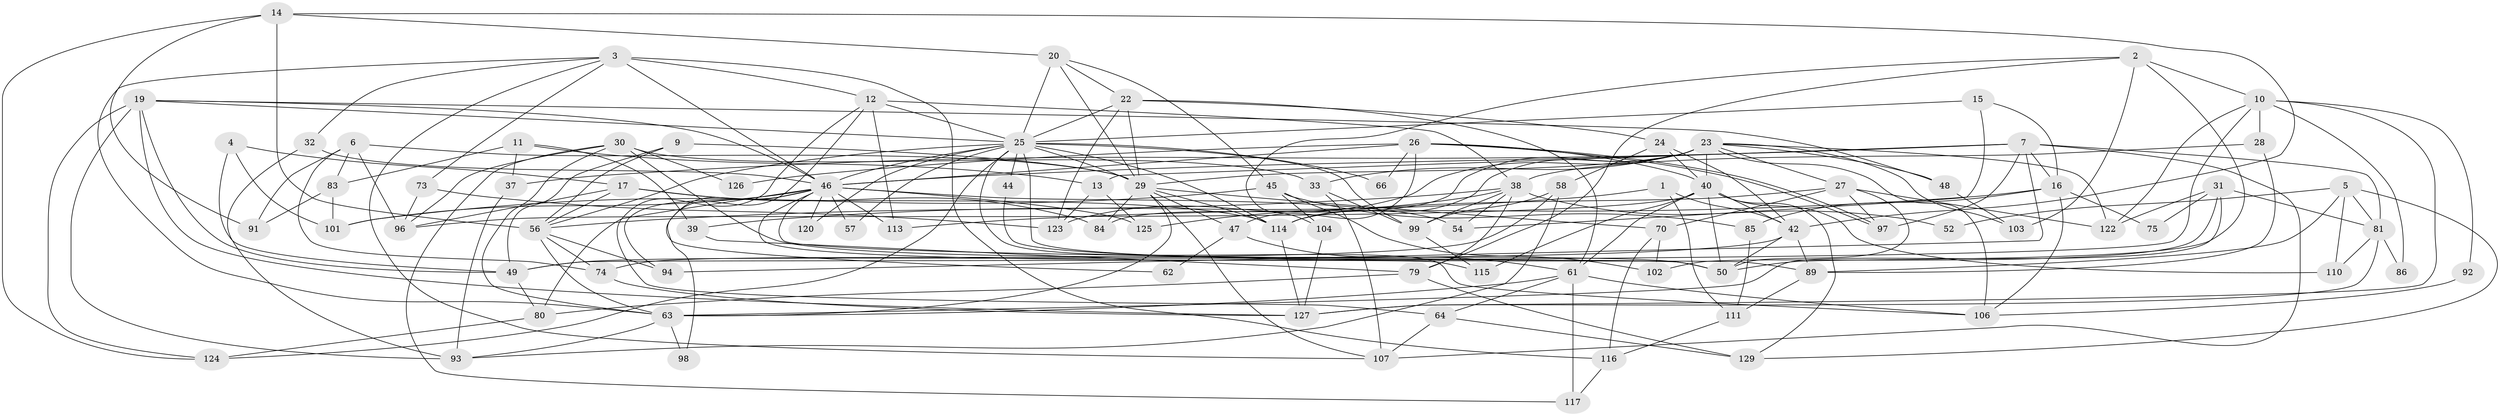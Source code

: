 // original degree distribution, {3: 0.2835820895522388, 5: 0.1791044776119403, 4: 0.2462686567164179, 2: 0.1417910447761194, 6: 0.08955223880597014, 7: 0.04477611940298507, 8: 0.007462686567164179, 10: 0.007462686567164179}
// Generated by graph-tools (version 1.1) at 2025/18/03/04/25 18:18:44]
// undirected, 93 vertices, 222 edges
graph export_dot {
graph [start="1"]
  node [color=gray90,style=filled];
  1;
  2;
  3 [super="+18"];
  4;
  5;
  6;
  7 [super="+133+8"];
  9;
  10 [super="+60+35"];
  11;
  12 [super="+119"];
  13 [super="+21+65"];
  14 [super="+53"];
  15 [super="+95"];
  16 [super="+36"];
  17 [super="+72"];
  19 [super="+108"];
  20 [super="+88"];
  22 [super="+131"];
  23 [super="+43"];
  24 [super="+41"];
  25 [super="+55+68"];
  26;
  27 [super="+34"];
  28;
  29 [super="+130+51"];
  30;
  31;
  32 [super="+118"];
  33;
  37;
  38 [super="+100"];
  39;
  40 [super="+78"];
  42;
  44;
  45 [super="+59"];
  46 [super="+109+132"];
  47;
  48;
  49;
  50 [super="+90"];
  52;
  54;
  56 [super="+112"];
  57;
  58 [super="+71"];
  61 [super="+105"];
  62;
  63 [super="+82"];
  64 [super="+67"];
  66;
  70;
  73;
  74;
  75;
  79;
  80;
  81;
  83;
  84;
  85;
  86;
  89;
  91;
  92;
  93;
  94;
  96;
  97;
  98;
  99;
  101;
  102;
  103;
  104;
  106;
  107;
  110;
  111;
  113;
  114;
  115;
  116;
  117;
  120;
  122;
  123;
  124;
  125;
  126;
  127 [super="+128"];
  129;
  1 -- 111;
  1 -- 42;
  1 -- 39;
  2 -- 79;
  2 -- 104;
  2 -- 103;
  2 -- 50;
  2 -- 10;
  3 -- 116;
  3 -- 46 [weight=2];
  3 -- 63;
  3 -- 32;
  3 -- 73;
  3 -- 107;
  3 -- 12;
  4 -- 101;
  4 -- 49;
  4 -- 17;
  5 -- 89;
  5 -- 110;
  5 -- 52;
  5 -- 81;
  5 -- 129;
  6 -- 96;
  6 -- 83;
  6 -- 74;
  6 -- 91;
  6 -- 29;
  7 -- 81 [weight=2];
  7 -- 16;
  7 -- 97;
  7 -- 37;
  7 -- 46;
  7 -- 13;
  7 -- 107;
  7 -- 94;
  9 -- 49;
  9 -- 29 [weight=2];
  9 -- 56;
  10 -- 127;
  10 -- 122;
  10 -- 49;
  10 -- 86;
  10 -- 28;
  10 -- 92;
  11 -- 37;
  11 -- 39;
  11 -- 83;
  11 -- 13;
  12 -- 64;
  12 -- 113;
  12 -- 62;
  12 -- 25;
  12 -- 38;
  13 -- 125;
  13 -- 123;
  14 -- 42;
  14 -- 91;
  14 -- 56;
  14 -- 124;
  14 -- 20;
  15 -- 16;
  15 -- 54;
  15 -- 25;
  16 -- 106;
  16 -- 75;
  16 -- 113;
  16 -- 85;
  17 -- 84;
  17 -- 96;
  17 -- 56;
  17 -- 114;
  19 -- 93;
  19 -- 46;
  19 -- 48;
  19 -- 49;
  19 -- 124;
  19 -- 25;
  19 -- 127;
  20 -- 45;
  20 -- 25 [weight=2];
  20 -- 29;
  20 -- 22;
  22 -- 123;
  22 -- 61;
  22 -- 24;
  22 -- 25;
  22 -- 29;
  23 -- 122;
  23 -- 84;
  23 -- 33;
  23 -- 103;
  23 -- 106;
  23 -- 123;
  23 -- 48;
  23 -- 114;
  23 -- 27;
  23 -- 29;
  23 -- 40;
  24 -- 58;
  24 -- 40;
  24 -- 42;
  25 -- 57;
  25 -- 114;
  25 -- 46;
  25 -- 89;
  25 -- 66;
  25 -- 44;
  25 -- 120;
  25 -- 29;
  25 -- 99;
  25 -- 106;
  25 -- 124;
  25 -- 56;
  26 -- 97;
  26 -- 97;
  26 -- 47;
  26 -- 40;
  26 -- 66;
  26 -- 126;
  26 -- 46;
  27 -- 114;
  27 -- 70;
  27 -- 122;
  27 -- 97;
  27 -- 50;
  28 -- 38;
  28 -- 89;
  29 -- 70;
  29 -- 114;
  29 -- 47;
  29 -- 63;
  29 -- 84;
  29 -- 107;
  30 -- 50;
  30 -- 33;
  30 -- 96;
  30 -- 117;
  30 -- 126;
  30 -- 63;
  31 -- 122;
  31 -- 63;
  31 -- 75;
  31 -- 81;
  31 -- 102;
  32 -- 46;
  32 -- 93;
  33 -- 107;
  33 -- 99;
  37 -- 93;
  38 -- 79;
  38 -- 52;
  38 -- 54;
  38 -- 99;
  38 -- 125;
  38 -- 56;
  39 -- 79;
  40 -- 115;
  40 -- 96;
  40 -- 129;
  40 -- 42;
  40 -- 110;
  40 -- 50;
  40 -- 61;
  42 -- 49;
  42 -- 89;
  42 -- 50;
  44 -- 50;
  45 -- 102;
  45 -- 101;
  45 -- 104;
  45 -- 85;
  46 -- 50;
  46 -- 120;
  46 -- 125;
  46 -- 113;
  46 -- 98;
  46 -- 101;
  46 -- 80;
  46 -- 115;
  46 -- 54;
  46 -- 57;
  46 -- 94;
  47 -- 61;
  47 -- 62;
  48 -- 103;
  49 -- 80;
  56 -- 94;
  56 -- 74;
  56 -- 63;
  58 -- 99;
  58 -- 93;
  58 -- 74;
  61 -- 106;
  61 -- 117;
  61 -- 63;
  61 -- 64;
  63 -- 98;
  63 -- 93;
  64 -- 129;
  64 -- 107;
  70 -- 116;
  70 -- 102;
  73 -- 96;
  73 -- 123;
  74 -- 127;
  79 -- 129;
  79 -- 80;
  80 -- 124;
  81 -- 86;
  81 -- 110;
  81 -- 127;
  83 -- 101;
  83 -- 91;
  85 -- 111;
  89 -- 111;
  92 -- 106;
  99 -- 115;
  104 -- 127;
  111 -- 116;
  114 -- 127;
  116 -- 117;
}
